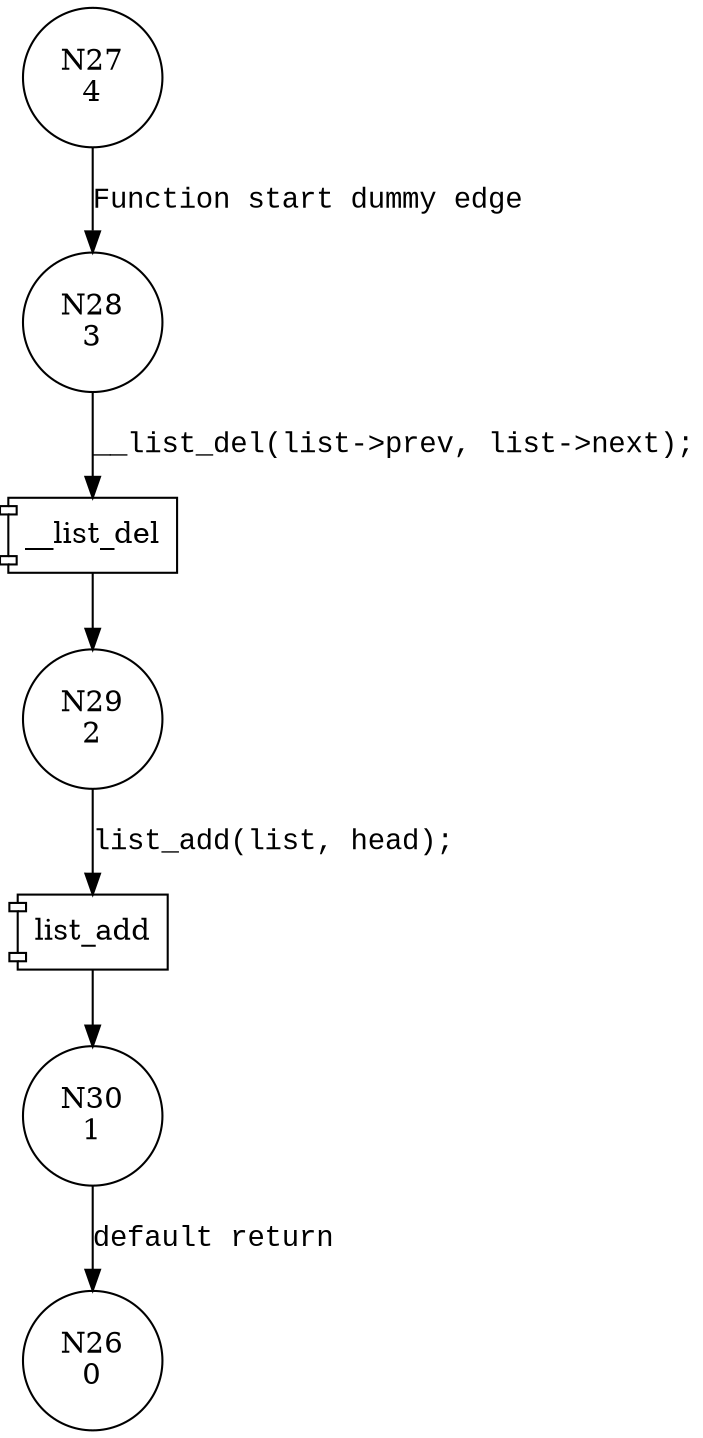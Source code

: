 digraph list_move {
27 [shape="circle" label="N27\n4"]
28 [shape="circle" label="N28\n3"]
29 [shape="circle" label="N29\n2"]
30 [shape="circle" label="N30\n1"]
26 [shape="circle" label="N26\n0"]
27 -> 28 [label="Function start dummy edge" fontname="Courier New"]
100002 [shape="component" label="__list_del"]
28 -> 100002 [label="__list_del(list->prev, list->next);" fontname="Courier New"]
100002 -> 29 [label="" fontname="Courier New"]
100003 [shape="component" label="list_add"]
29 -> 100003 [label="list_add(list, head);" fontname="Courier New"]
100003 -> 30 [label="" fontname="Courier New"]
30 -> 26 [label="default return" fontname="Courier New"]
}